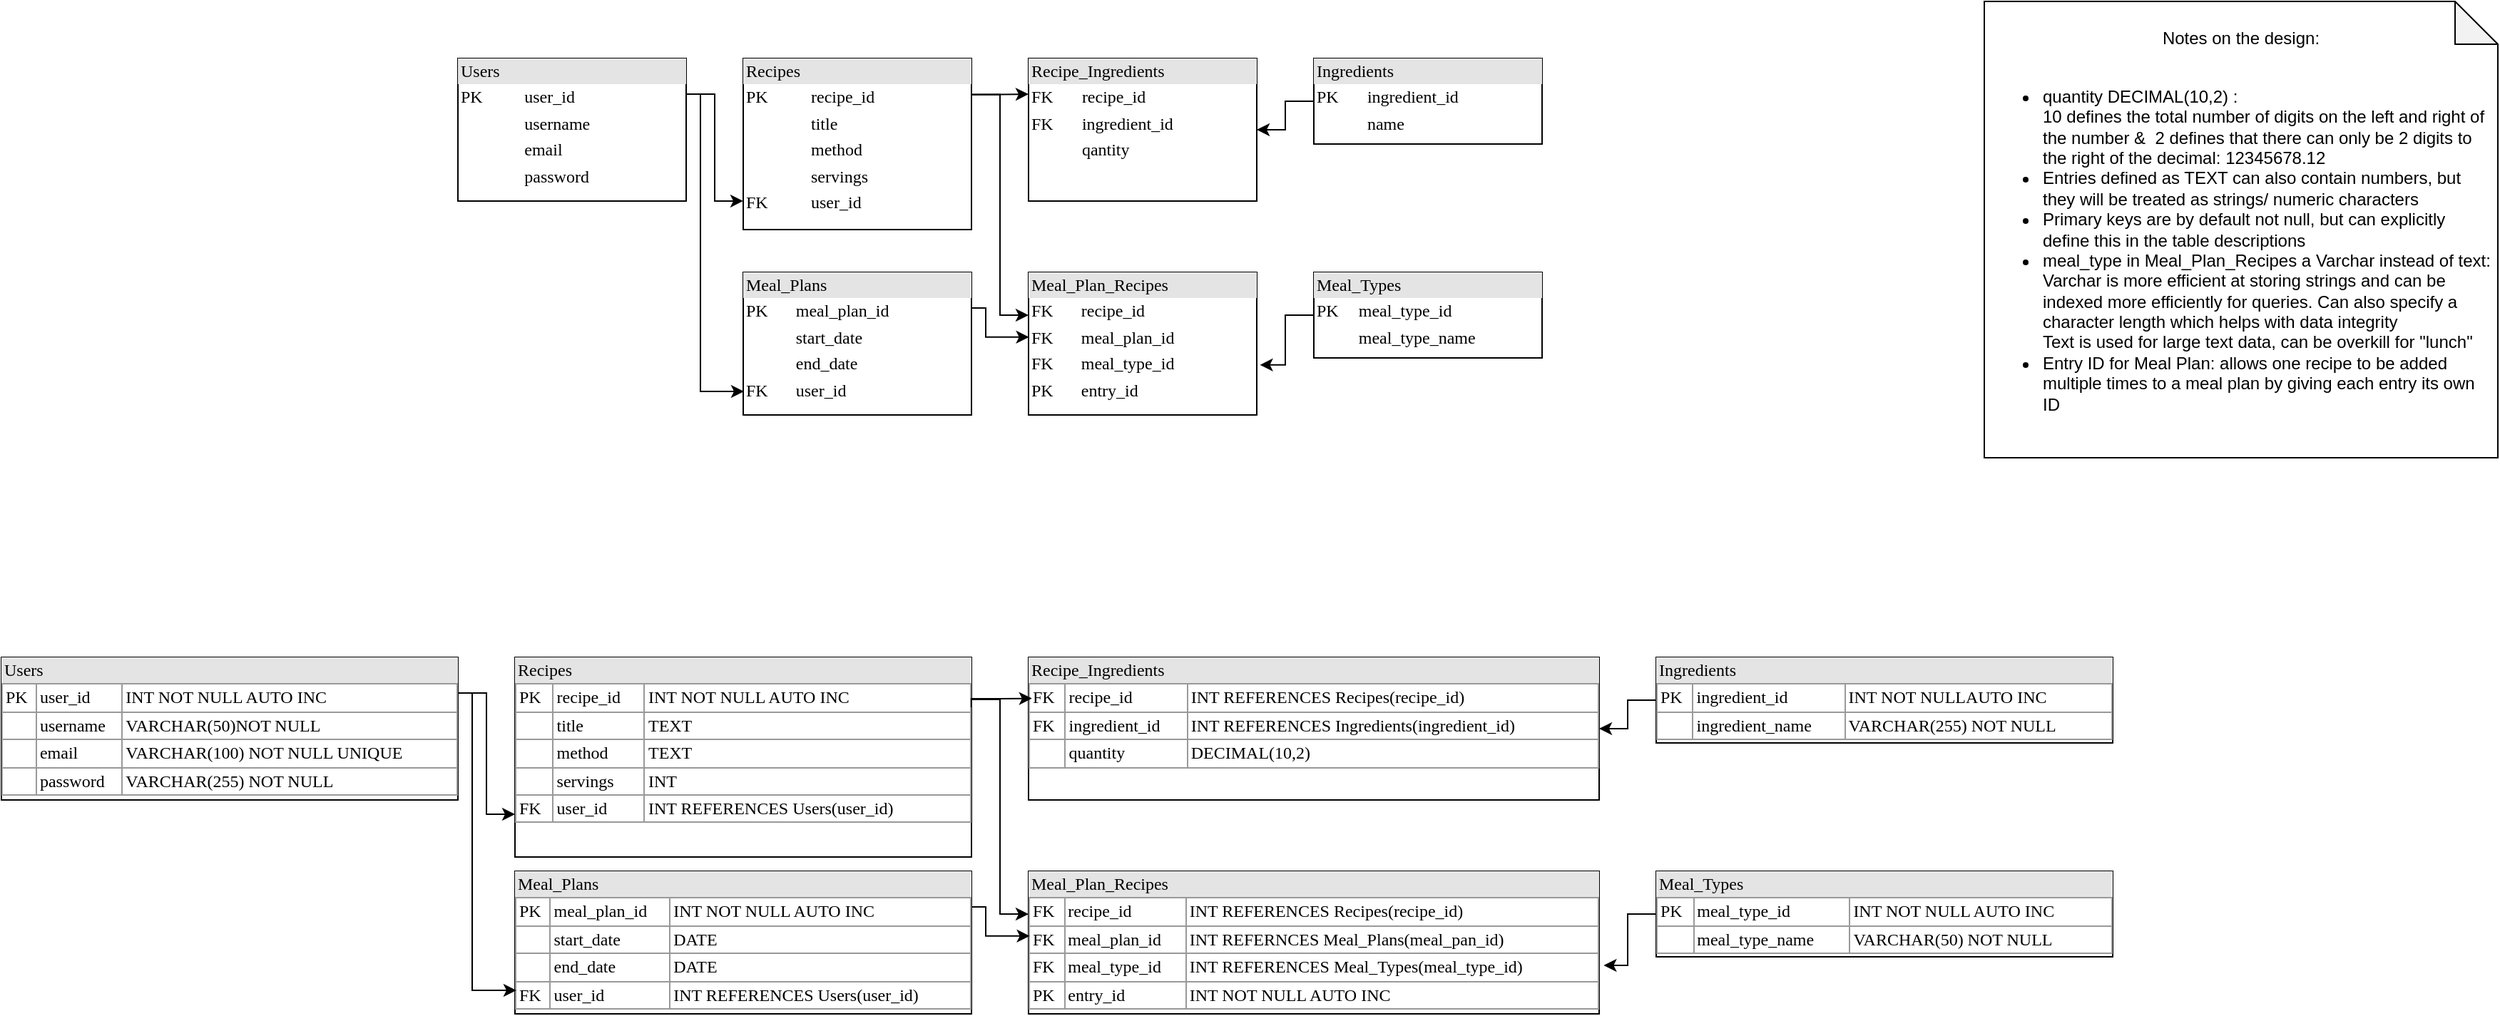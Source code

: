<mxfile version="24.7.13">
  <diagram name="Page-1" id="2ca16b54-16f6-2749-3443-fa8db7711227">
    <mxGraphModel dx="2392" dy="57" grid="1" gridSize="10" guides="1" tooltips="1" connect="1" arrows="1" fold="1" page="1" pageScale="1" pageWidth="1100" pageHeight="850" background="none" math="0" shadow="0">
      <root>
        <mxCell id="0" />
        <mxCell id="1" parent="0" />
        <mxCell id="wtmebo2whuAZ_JlEVLNp-1" value="&lt;div style=&quot;box-sizing: border-box ; width: 100% ; background: #e4e4e4 ; padding: 2px&quot;&gt;Users&lt;/div&gt;&lt;table style=&quot;width: 100% ; font-size: 1em&quot; cellpadding=&quot;2&quot; cellspacing=&quot;0&quot;&gt;&lt;tbody&gt;&lt;tr&gt;&lt;td&gt;PK&lt;/td&gt;&lt;td&gt;user_id&lt;/td&gt;&lt;/tr&gt;&lt;tr&gt;&lt;td&gt;&lt;br&gt;&lt;/td&gt;&lt;td&gt;username&lt;/td&gt;&lt;/tr&gt;&lt;tr&gt;&lt;td&gt;&lt;/td&gt;&lt;td&gt;email&lt;/td&gt;&lt;/tr&gt;&lt;tr&gt;&lt;td&gt;&lt;br&gt;&lt;/td&gt;&lt;td&gt;password&lt;br&gt;&lt;/td&gt;&lt;/tr&gt;&lt;/tbody&gt;&lt;/table&gt;" style="verticalAlign=top;align=left;overflow=fill;html=1;rounded=0;shadow=0;comic=0;labelBackgroundColor=none;strokeWidth=1;fontFamily=Verdana;fontSize=12" vertex="1" parent="1">
          <mxGeometry x="160" y="940" width="160" height="100" as="geometry" />
        </mxCell>
        <mxCell id="wtmebo2whuAZ_JlEVLNp-23" style="edgeStyle=orthogonalEdgeStyle;rounded=0;orthogonalLoop=1;jettySize=auto;html=1;exitX=0.999;exitY=0.21;exitDx=0;exitDy=0;entryX=0;entryY=0.25;entryDx=0;entryDy=0;exitPerimeter=0;" edge="1" parent="1" source="wtmebo2whuAZ_JlEVLNp-2" target="wtmebo2whuAZ_JlEVLNp-19">
          <mxGeometry relative="1" as="geometry" />
        </mxCell>
        <mxCell id="wtmebo2whuAZ_JlEVLNp-25" style="edgeStyle=orthogonalEdgeStyle;rounded=0;orthogonalLoop=1;jettySize=auto;html=1;exitX=0.996;exitY=0.211;exitDx=0;exitDy=0;entryX=0;entryY=0.3;entryDx=0;entryDy=0;entryPerimeter=0;exitPerimeter=0;" edge="1" parent="1" source="wtmebo2whuAZ_JlEVLNp-2" target="wtmebo2whuAZ_JlEVLNp-20">
          <mxGeometry relative="1" as="geometry">
            <mxPoint x="580" y="970" as="targetPoint" />
            <Array as="points">
              <mxPoint x="540" y="965" />
              <mxPoint x="540" y="1120" />
            </Array>
          </mxGeometry>
        </mxCell>
        <mxCell id="wtmebo2whuAZ_JlEVLNp-2" value="&lt;div style=&quot;box-sizing: border-box ; width: 100% ; background: #e4e4e4 ; padding: 2px&quot;&gt;Recipes&lt;/div&gt;&lt;table style=&quot;width: 100% ; font-size: 1em&quot; cellpadding=&quot;2&quot; cellspacing=&quot;0&quot;&gt;&lt;tbody&gt;&lt;tr&gt;&lt;td&gt;PK&lt;/td&gt;&lt;td&gt;recipe_id&lt;/td&gt;&lt;/tr&gt;&lt;tr&gt;&lt;td&gt;&lt;br&gt;&lt;/td&gt;&lt;td&gt;title&lt;/td&gt;&lt;/tr&gt;&lt;tr&gt;&lt;td&gt;&lt;/td&gt;&lt;td&gt;method&lt;/td&gt;&lt;/tr&gt;&lt;tr&gt;&lt;td&gt;&lt;br&gt;&lt;/td&gt;&lt;td&gt;servings&lt;br&gt;&lt;/td&gt;&lt;/tr&gt;&lt;tr&gt;&lt;td&gt;FK&lt;/td&gt;&lt;td&gt;user_id&lt;/td&gt;&lt;/tr&gt;&lt;/tbody&gt;&lt;/table&gt;" style="verticalAlign=top;align=left;overflow=fill;html=1;rounded=0;shadow=0;comic=0;labelBackgroundColor=none;strokeWidth=1;fontFamily=Verdana;fontSize=12" vertex="1" parent="1">
          <mxGeometry x="360" y="940" width="160" height="120" as="geometry" />
        </mxCell>
        <mxCell id="wtmebo2whuAZ_JlEVLNp-17" value="&lt;div style=&quot;box-sizing: border-box ; width: 100% ; background: #e4e4e4 ; padding: 2px&quot;&gt;Meal_Plans&lt;/div&gt;&lt;table style=&quot;width: 100% ; font-size: 1em&quot; cellpadding=&quot;2&quot; cellspacing=&quot;0&quot;&gt;&lt;tbody&gt;&lt;tr&gt;&lt;td&gt;PK&lt;/td&gt;&lt;td&gt;meal_plan_id&lt;/td&gt;&lt;/tr&gt;&lt;tr&gt;&lt;td&gt;&lt;br&gt;&lt;/td&gt;&lt;td&gt;start_date&lt;/td&gt;&lt;/tr&gt;&lt;tr&gt;&lt;td&gt;&lt;/td&gt;&lt;td&gt;end_date&lt;/td&gt;&lt;/tr&gt;&lt;tr&gt;&lt;td&gt;FK&lt;/td&gt;&lt;td&gt;user_id&lt;/td&gt;&lt;/tr&gt;&lt;/tbody&gt;&lt;/table&gt;" style="verticalAlign=top;align=left;overflow=fill;html=1;rounded=0;shadow=0;comic=0;labelBackgroundColor=none;strokeWidth=1;fontFamily=Verdana;fontSize=12" vertex="1" parent="1">
          <mxGeometry x="360" y="1090" width="160" height="100" as="geometry" />
        </mxCell>
        <mxCell id="wtmebo2whuAZ_JlEVLNp-28" style="edgeStyle=orthogonalEdgeStyle;rounded=0;orthogonalLoop=1;jettySize=auto;html=1;exitX=0;exitY=0.5;exitDx=0;exitDy=0;entryX=1;entryY=0.5;entryDx=0;entryDy=0;" edge="1" parent="1" source="wtmebo2whuAZ_JlEVLNp-18" target="wtmebo2whuAZ_JlEVLNp-19">
          <mxGeometry relative="1" as="geometry" />
        </mxCell>
        <mxCell id="wtmebo2whuAZ_JlEVLNp-18" value="&lt;div style=&quot;box-sizing: border-box ; width: 100% ; background: #e4e4e4 ; padding: 2px&quot;&gt;Ingredients&lt;/div&gt;&lt;table style=&quot;width: 100% ; font-size: 1em&quot; cellpadding=&quot;2&quot; cellspacing=&quot;0&quot;&gt;&lt;tbody&gt;&lt;tr&gt;&lt;td&gt;PK&lt;/td&gt;&lt;td&gt;ingredient_id&lt;/td&gt;&lt;/tr&gt;&lt;tr&gt;&lt;td&gt;&lt;br&gt;&lt;/td&gt;&lt;td&gt;name&lt;/td&gt;&lt;/tr&gt;&lt;/tbody&gt;&lt;/table&gt;" style="verticalAlign=top;align=left;overflow=fill;html=1;rounded=0;shadow=0;comic=0;labelBackgroundColor=none;strokeWidth=1;fontFamily=Verdana;fontSize=12" vertex="1" parent="1">
          <mxGeometry x="760" y="940" width="160" height="60" as="geometry" />
        </mxCell>
        <mxCell id="wtmebo2whuAZ_JlEVLNp-19" value="&lt;div style=&quot;box-sizing: border-box ; width: 100% ; background: #e4e4e4 ; padding: 2px&quot;&gt;Recipe_Ingredients&lt;/div&gt;&lt;table style=&quot;width: 100% ; font-size: 1em&quot; cellpadding=&quot;2&quot; cellspacing=&quot;0&quot;&gt;&lt;tbody&gt;&lt;tr&gt;&lt;td&gt;FK&lt;/td&gt;&lt;td&gt;recipe_id&lt;/td&gt;&lt;/tr&gt;&lt;tr&gt;&lt;td&gt;FK&lt;/td&gt;&lt;td&gt;ingredient_id&lt;/td&gt;&lt;/tr&gt;&lt;tr&gt;&lt;td&gt;&lt;br&gt;&lt;/td&gt;&lt;td&gt;qantity&lt;/td&gt;&lt;/tr&gt;&lt;/tbody&gt;&lt;/table&gt;" style="verticalAlign=top;align=left;overflow=fill;html=1;rounded=0;shadow=0;comic=0;labelBackgroundColor=none;strokeWidth=1;fontFamily=Verdana;fontSize=12" vertex="1" parent="1">
          <mxGeometry x="560" y="940" width="160" height="100" as="geometry" />
        </mxCell>
        <mxCell id="wtmebo2whuAZ_JlEVLNp-20" value="&lt;div style=&quot;box-sizing: border-box ; width: 100% ; background: #e4e4e4 ; padding: 2px&quot;&gt;Meal_Plan_Recipes&lt;/div&gt;&lt;table style=&quot;width: 100% ; font-size: 1em&quot; cellpadding=&quot;2&quot; cellspacing=&quot;0&quot;&gt;&lt;tbody&gt;&lt;tr&gt;&lt;td&gt;FK&lt;/td&gt;&lt;td&gt;recipe_id&lt;/td&gt;&lt;/tr&gt;&lt;tr&gt;&lt;td&gt;FK&lt;/td&gt;&lt;td&gt;meal_plan_id&lt;/td&gt;&lt;/tr&gt;&lt;tr&gt;&lt;td&gt;FK&lt;/td&gt;&lt;td&gt;meal_type_id&lt;/td&gt;&lt;/tr&gt;&lt;tr&gt;&lt;td&gt;PK&lt;/td&gt;&lt;td&gt;entry_id&lt;/td&gt;&lt;/tr&gt;&lt;/tbody&gt;&lt;/table&gt;" style="verticalAlign=top;align=left;overflow=fill;html=1;rounded=0;shadow=0;comic=0;labelBackgroundColor=none;strokeWidth=1;fontFamily=Verdana;fontSize=12" vertex="1" parent="1">
          <mxGeometry x="560" y="1090" width="160" height="100" as="geometry" />
        </mxCell>
        <mxCell id="wtmebo2whuAZ_JlEVLNp-21" style="edgeStyle=orthogonalEdgeStyle;rounded=0;orthogonalLoop=1;jettySize=auto;html=1;exitX=1;exitY=0.25;exitDx=0;exitDy=0;entryX=0;entryY=0.833;entryDx=0;entryDy=0;entryPerimeter=0;" edge="1" parent="1" source="wtmebo2whuAZ_JlEVLNp-1" target="wtmebo2whuAZ_JlEVLNp-2">
          <mxGeometry relative="1" as="geometry" />
        </mxCell>
        <mxCell id="wtmebo2whuAZ_JlEVLNp-22" style="edgeStyle=orthogonalEdgeStyle;rounded=0;orthogonalLoop=1;jettySize=auto;html=1;exitX=1;exitY=0.25;exitDx=0;exitDy=0;entryX=0.003;entryY=0.835;entryDx=0;entryDy=0;entryPerimeter=0;" edge="1" parent="1" source="wtmebo2whuAZ_JlEVLNp-1" target="wtmebo2whuAZ_JlEVLNp-17">
          <mxGeometry relative="1" as="geometry">
            <Array as="points">
              <mxPoint x="330" y="965" />
              <mxPoint x="330" y="1174" />
            </Array>
          </mxGeometry>
        </mxCell>
        <mxCell id="wtmebo2whuAZ_JlEVLNp-26" style="edgeStyle=orthogonalEdgeStyle;rounded=0;orthogonalLoop=1;jettySize=auto;html=1;exitX=1;exitY=0.25;exitDx=0;exitDy=0;entryX=0.002;entryY=0.454;entryDx=0;entryDy=0;entryPerimeter=0;" edge="1" parent="1" source="wtmebo2whuAZ_JlEVLNp-17" target="wtmebo2whuAZ_JlEVLNp-20">
          <mxGeometry relative="1" as="geometry">
            <Array as="points">
              <mxPoint x="530" y="1115" />
              <mxPoint x="530" y="1135" />
            </Array>
          </mxGeometry>
        </mxCell>
        <mxCell id="wtmebo2whuAZ_JlEVLNp-29" value="&lt;div style=&quot;box-sizing: border-box ; width: 100% ; background: #e4e4e4 ; padding: 2px&quot;&gt;Users&lt;/div&gt;&lt;table border=&quot;1&quot; style=&quot;width: 100%; font-size: 1em; border: 1px solid rgb(153, 153, 153); border-collapse: collapse;&quot; cellpadding=&quot;2&quot; cellspacing=&quot;0&quot;&gt;&lt;tbody&gt;&lt;tr&gt;&lt;td&gt;PK&lt;/td&gt;&lt;td&gt;user_id&lt;/td&gt;&lt;td&gt;INT NOT NULL AUTO INC&lt;/td&gt;&lt;/tr&gt;&lt;tr&gt;&lt;td&gt;&lt;br&gt;&lt;/td&gt;&lt;td&gt;username&lt;/td&gt;&lt;td&gt;VARCHAR(50)NOT NULL&lt;/td&gt;&lt;/tr&gt;&lt;tr&gt;&lt;td&gt;&lt;/td&gt;&lt;td&gt;email&lt;/td&gt;&lt;td&gt;VARCHAR(100) NOT NULL UNIQUE&lt;/td&gt;&lt;/tr&gt;&lt;tr&gt;&lt;td&gt;&lt;br&gt;&lt;/td&gt;&lt;td&gt;password&lt;br&gt;&lt;/td&gt;&lt;td&gt;VARCHAR(255) NOT NULL&lt;/td&gt;&lt;/tr&gt;&lt;/tbody&gt;&lt;/table&gt;" style="verticalAlign=top;align=left;overflow=fill;html=1;rounded=0;shadow=0;comic=0;labelBackgroundColor=none;strokeWidth=1;fontFamily=Verdana;fontSize=12" vertex="1" parent="1">
          <mxGeometry x="-160" y="1360" width="320" height="100" as="geometry" />
        </mxCell>
        <mxCell id="wtmebo2whuAZ_JlEVLNp-31" style="edgeStyle=orthogonalEdgeStyle;rounded=0;orthogonalLoop=1;jettySize=auto;html=1;exitX=0.996;exitY=0.211;exitDx=0;exitDy=0;entryX=0;entryY=0.3;entryDx=0;entryDy=0;entryPerimeter=0;exitPerimeter=0;" edge="1" parent="1" source="wtmebo2whuAZ_JlEVLNp-32" target="wtmebo2whuAZ_JlEVLNp-37">
          <mxGeometry relative="1" as="geometry">
            <mxPoint x="580" y="1390" as="targetPoint" />
            <Array as="points">
              <mxPoint x="540" y="1389" />
              <mxPoint x="540" y="1540" />
            </Array>
          </mxGeometry>
        </mxCell>
        <mxCell id="wtmebo2whuAZ_JlEVLNp-32" value="&lt;div style=&quot;box-sizing: border-box ; width: 100% ; background: #e4e4e4 ; padding: 2px&quot;&gt;Recipes&lt;/div&gt;&lt;table border=&quot;1&quot; style=&quot;width: 100%; font-size: 1em; border: 1px solid rgb(153, 153, 153); border-collapse: collapse;&quot; cellpadding=&quot;2&quot; cellspacing=&quot;0&quot;&gt;&lt;tbody&gt;&lt;tr&gt;&lt;td&gt;PK&lt;/td&gt;&lt;td&gt;recipe_id&lt;/td&gt;&lt;td&gt;INT NOT NULL AUTO INC&lt;/td&gt;&lt;/tr&gt;&lt;tr&gt;&lt;td&gt;&lt;br&gt;&lt;/td&gt;&lt;td&gt;title&lt;/td&gt;&lt;td&gt;TEXT&lt;/td&gt;&lt;/tr&gt;&lt;tr&gt;&lt;td&gt;&lt;/td&gt;&lt;td&gt;method&lt;/td&gt;&lt;td&gt;TEXT&lt;/td&gt;&lt;/tr&gt;&lt;tr&gt;&lt;td&gt;&lt;br&gt;&lt;/td&gt;&lt;td&gt;servings&lt;br&gt;&lt;/td&gt;&lt;td&gt;INT&lt;/td&gt;&lt;/tr&gt;&lt;tr&gt;&lt;td&gt;FK&lt;/td&gt;&lt;td&gt;user_id&lt;/td&gt;&lt;td&gt;INT REFERENCES Users(user_id)&lt;/td&gt;&lt;/tr&gt;&lt;/tbody&gt;&lt;/table&gt;" style="verticalAlign=top;align=left;overflow=fill;html=1;rounded=0;shadow=0;comic=0;labelBackgroundColor=none;strokeWidth=1;fontFamily=Verdana;fontSize=12" vertex="1" parent="1">
          <mxGeometry x="200" y="1360" width="320" height="140" as="geometry" />
        </mxCell>
        <mxCell id="wtmebo2whuAZ_JlEVLNp-33" value="&lt;div style=&quot;box-sizing: border-box ; width: 100% ; background: #e4e4e4 ; padding: 2px&quot;&gt;Meal_Plans&lt;/div&gt;&lt;table border=&quot;1&quot; style=&quot;width: 100%; font-size: 1em; border: 1px solid rgb(153, 153, 153); border-collapse: collapse;&quot; cellpadding=&quot;2&quot; cellspacing=&quot;0&quot;&gt;&lt;tbody&gt;&lt;tr&gt;&lt;td&gt;PK&lt;/td&gt;&lt;td&gt;meal_plan_id&lt;/td&gt;&lt;td&gt;INT NOT NULL AUTO INC&lt;/td&gt;&lt;/tr&gt;&lt;tr&gt;&lt;td&gt;&lt;br&gt;&lt;/td&gt;&lt;td&gt;start_date&lt;/td&gt;&lt;td&gt;DATE&lt;/td&gt;&lt;/tr&gt;&lt;tr&gt;&lt;td&gt;&lt;/td&gt;&lt;td&gt;end_date&lt;/td&gt;&lt;td&gt;DATE&lt;/td&gt;&lt;/tr&gt;&lt;tr&gt;&lt;td&gt;FK&lt;/td&gt;&lt;td&gt;user_id&lt;/td&gt;&lt;td&gt;INT REFERENCES Users(user_id)&lt;br&gt;&lt;/td&gt;&lt;/tr&gt;&lt;/tbody&gt;&lt;/table&gt;" style="verticalAlign=top;align=left;overflow=fill;html=1;rounded=0;shadow=0;comic=0;labelBackgroundColor=none;strokeWidth=1;fontFamily=Verdana;fontSize=12" vertex="1" parent="1">
          <mxGeometry x="200" y="1510" width="320" height="100" as="geometry" />
        </mxCell>
        <mxCell id="wtmebo2whuAZ_JlEVLNp-34" style="edgeStyle=orthogonalEdgeStyle;rounded=0;orthogonalLoop=1;jettySize=auto;html=1;exitX=0;exitY=0.5;exitDx=0;exitDy=0;entryX=1;entryY=0.5;entryDx=0;entryDy=0;" edge="1" parent="1" source="wtmebo2whuAZ_JlEVLNp-35" target="wtmebo2whuAZ_JlEVLNp-36">
          <mxGeometry relative="1" as="geometry" />
        </mxCell>
        <mxCell id="wtmebo2whuAZ_JlEVLNp-35" value="&lt;div style=&quot;box-sizing: border-box ; width: 100% ; background: #e4e4e4 ; padding: 2px&quot;&gt;Ingredients&lt;/div&gt;&lt;table border=&quot;1&quot; style=&quot;width: 100%; font-size: 1em; border: 1px solid rgb(153, 153, 153); border-collapse: collapse;&quot; cellpadding=&quot;2&quot; cellspacing=&quot;0&quot;&gt;&lt;tbody&gt;&lt;tr&gt;&lt;td&gt;PK&lt;/td&gt;&lt;td&gt;ingredient_id&lt;/td&gt;&lt;td&gt;INT NOT NULLAUTO INC&lt;/td&gt;&lt;/tr&gt;&lt;tr&gt;&lt;td&gt;&lt;br&gt;&lt;/td&gt;&lt;td&gt;ingredient_name&lt;/td&gt;&lt;td&gt;VARCHAR(255) NOT NULL&lt;/td&gt;&lt;/tr&gt;&lt;/tbody&gt;&lt;/table&gt;" style="verticalAlign=top;align=left;overflow=fill;html=1;rounded=0;shadow=0;comic=0;labelBackgroundColor=none;strokeWidth=1;fontFamily=Verdana;fontSize=12" vertex="1" parent="1">
          <mxGeometry x="1000" y="1360" width="320" height="60" as="geometry" />
        </mxCell>
        <mxCell id="wtmebo2whuAZ_JlEVLNp-36" value="&lt;div style=&quot;box-sizing: border-box ; width: 100% ; background: #e4e4e4 ; padding: 2px&quot;&gt;Recipe_Ingredients&lt;/div&gt;&lt;table border=&quot;1&quot; style=&quot;width: 100%; font-size: 1em; border: 1px solid rgb(153, 153, 153); border-collapse: collapse;&quot; cellpadding=&quot;2&quot; cellspacing=&quot;0&quot;&gt;&lt;tbody&gt;&lt;tr&gt;&lt;td&gt;FK&lt;/td&gt;&lt;td&gt;recipe_id&lt;/td&gt;&lt;td&gt;INT REFERENCES Recipes(recipe_id)&lt;/td&gt;&lt;/tr&gt;&lt;tr&gt;&lt;td&gt;FK&lt;/td&gt;&lt;td&gt;ingredient_id&lt;/td&gt;&lt;td&gt;INT REFERENCES Ingredients(ingredient_id)&lt;/td&gt;&lt;/tr&gt;&lt;tr&gt;&lt;td&gt;&lt;br&gt;&lt;/td&gt;&lt;td&gt;quantity&lt;/td&gt;&lt;td&gt;DECIMAL(10,2)&lt;/td&gt;&lt;/tr&gt;&lt;/tbody&gt;&lt;/table&gt;" style="verticalAlign=top;align=left;overflow=fill;html=1;rounded=0;shadow=0;comic=0;labelBackgroundColor=none;strokeWidth=1;fontFamily=Verdana;fontSize=12" vertex="1" parent="1">
          <mxGeometry x="560" y="1360" width="400" height="100" as="geometry" />
        </mxCell>
        <mxCell id="wtmebo2whuAZ_JlEVLNp-37" value="&lt;div style=&quot;box-sizing: border-box ; width: 100% ; background: #e4e4e4 ; padding: 2px&quot;&gt;Meal_Plan_Recipes&lt;/div&gt;&lt;table border=&quot;1&quot; style=&quot;width: 100%; font-size: 1em; border: 1px solid rgb(153, 153, 153); border-collapse: collapse;&quot; cellpadding=&quot;2&quot; cellspacing=&quot;0&quot;&gt;&lt;tbody&gt;&lt;tr&gt;&lt;td&gt;FK&lt;/td&gt;&lt;td&gt;recipe_id&lt;/td&gt;&lt;td&gt;INT REFERENCES Recipes(recipe_id)&lt;/td&gt;&lt;/tr&gt;&lt;tr&gt;&lt;td&gt;FK&lt;/td&gt;&lt;td&gt;meal_plan_id&lt;/td&gt;&lt;td&gt;INT REFERNCES Meal_Plans(meal_pan_id)&lt;/td&gt;&lt;/tr&gt;&lt;tr&gt;&lt;td&gt;FK&lt;/td&gt;&lt;td&gt;meal_type_id&lt;/td&gt;&lt;td&gt;INT REFERENCES Meal_Types(meal_type_id)&lt;/td&gt;&lt;/tr&gt;&lt;tr&gt;&lt;td&gt;PK&lt;/td&gt;&lt;td&gt;entry_id&lt;/td&gt;&lt;td&gt;INT NOT NULL AUTO INC&lt;/td&gt;&lt;/tr&gt;&lt;/tbody&gt;&lt;/table&gt;" style="verticalAlign=top;align=left;overflow=fill;html=1;rounded=0;shadow=0;comic=0;labelBackgroundColor=none;strokeWidth=1;fontFamily=Verdana;fontSize=12" vertex="1" parent="1">
          <mxGeometry x="560" y="1510" width="400" height="100" as="geometry" />
        </mxCell>
        <mxCell id="wtmebo2whuAZ_JlEVLNp-38" style="edgeStyle=orthogonalEdgeStyle;rounded=0;orthogonalLoop=1;jettySize=auto;html=1;exitX=1;exitY=0.25;exitDx=0;exitDy=0;" edge="1" parent="1" source="wtmebo2whuAZ_JlEVLNp-29" target="wtmebo2whuAZ_JlEVLNp-32">
          <mxGeometry relative="1" as="geometry">
            <Array as="points">
              <mxPoint x="180" y="1385" />
              <mxPoint x="180" y="1470" />
            </Array>
          </mxGeometry>
        </mxCell>
        <mxCell id="wtmebo2whuAZ_JlEVLNp-39" style="edgeStyle=orthogonalEdgeStyle;rounded=0;orthogonalLoop=1;jettySize=auto;html=1;exitX=1;exitY=0.25;exitDx=0;exitDy=0;entryX=0.003;entryY=0.835;entryDx=0;entryDy=0;entryPerimeter=0;" edge="1" parent="1" source="wtmebo2whuAZ_JlEVLNp-29" target="wtmebo2whuAZ_JlEVLNp-33">
          <mxGeometry relative="1" as="geometry">
            <Array as="points">
              <mxPoint x="170" y="1385" />
              <mxPoint x="170" y="1594" />
            </Array>
          </mxGeometry>
        </mxCell>
        <mxCell id="wtmebo2whuAZ_JlEVLNp-40" style="edgeStyle=orthogonalEdgeStyle;rounded=0;orthogonalLoop=1;jettySize=auto;html=1;exitX=1;exitY=0.25;exitDx=0;exitDy=0;entryX=0.002;entryY=0.454;entryDx=0;entryDy=0;entryPerimeter=0;" edge="1" parent="1" source="wtmebo2whuAZ_JlEVLNp-33" target="wtmebo2whuAZ_JlEVLNp-37">
          <mxGeometry relative="1" as="geometry">
            <Array as="points">
              <mxPoint x="530" y="1535" />
              <mxPoint x="530" y="1555" />
            </Array>
          </mxGeometry>
        </mxCell>
        <mxCell id="wtmebo2whuAZ_JlEVLNp-41" style="edgeStyle=orthogonalEdgeStyle;rounded=0;orthogonalLoop=1;jettySize=auto;html=1;exitX=1;exitY=0.25;exitDx=0;exitDy=0;entryX=0.006;entryY=0.288;entryDx=0;entryDy=0;entryPerimeter=0;" edge="1" parent="1" source="wtmebo2whuAZ_JlEVLNp-32" target="wtmebo2whuAZ_JlEVLNp-36">
          <mxGeometry relative="1" as="geometry">
            <Array as="points">
              <mxPoint x="520" y="1389" />
              <mxPoint x="540" y="1389" />
            </Array>
          </mxGeometry>
        </mxCell>
        <mxCell id="wtmebo2whuAZ_JlEVLNp-47" value="Notes on the design:&lt;div&gt;&lt;br&gt;&lt;div style=&quot;text-align: left;&quot;&gt;&lt;ul&gt;&lt;li&gt;quantity DECIMAL(10,2) : &lt;br&gt;10 defines the total number of digits on the left and right of the number &amp;amp;&amp;nbsp; 2 defines that there can only be 2 digits to the right of the decimal: 12345678.12&lt;/li&gt;&lt;li&gt;Entries defined as TEXT can also contain numbers, but they will be treated as strings/ numeric characters&lt;/li&gt;&lt;li&gt;Primary keys are by default not null, but can explicitly define this in the table descriptions&lt;/li&gt;&lt;li&gt;meal_type in Meal_Plan_Recipes a Varchar instead of text:&lt;br&gt;Varchar is more efficient at storing strings and can be indexed more efficiently for queries. Can also specify a character length which helps with data integrity&lt;br&gt;Text is used for large text data, can be overkill for &quot;lunch&quot;&lt;br&gt;&lt;/li&gt;&lt;li&gt;Entry ID for Meal Plan: allows one recipe to be added multiple times to a meal plan by giving each entry its own ID&lt;/li&gt;&lt;/ul&gt;&lt;/div&gt;&lt;/div&gt;" style="shape=note;whiteSpace=wrap;html=1;backgroundOutline=1;darkOpacity=0.05;" vertex="1" parent="1">
          <mxGeometry x="1230" y="900" width="360" height="320" as="geometry" />
        </mxCell>
        <mxCell id="wtmebo2whuAZ_JlEVLNp-48" value="&lt;div style=&quot;box-sizing: border-box ; width: 100% ; background: #e4e4e4 ; padding: 2px&quot;&gt;Meal_Types&lt;/div&gt;&lt;table border=&quot;1&quot; style=&quot;width: 100%; font-size: 1em; border: 1px solid rgb(153, 153, 153); border-collapse: collapse;&quot; cellpadding=&quot;2&quot; cellspacing=&quot;0&quot;&gt;&lt;tbody&gt;&lt;tr&gt;&lt;td&gt;PK&lt;/td&gt;&lt;td&gt;meal_type_id&lt;/td&gt;&lt;td&gt;INT NOT NULL AUTO INC&lt;/td&gt;&lt;/tr&gt;&lt;tr&gt;&lt;td&gt;&lt;br&gt;&lt;/td&gt;&lt;td&gt;meal_type_name&lt;/td&gt;&lt;td&gt;VARCHAR(50) NOT NULL&lt;/td&gt;&lt;/tr&gt;&lt;/tbody&gt;&lt;/table&gt;" style="verticalAlign=top;align=left;overflow=fill;html=1;rounded=0;shadow=0;comic=0;labelBackgroundColor=none;strokeWidth=1;fontFamily=Verdana;fontSize=12" vertex="1" parent="1">
          <mxGeometry x="1000" y="1510" width="320" height="60" as="geometry" />
        </mxCell>
        <mxCell id="wtmebo2whuAZ_JlEVLNp-49" value="&lt;div style=&quot;box-sizing: border-box ; width: 100% ; background: #e4e4e4 ; padding: 2px&quot;&gt;Meal_Types&lt;/div&gt;&lt;table style=&quot;width: 100% ; font-size: 1em&quot; cellpadding=&quot;2&quot; cellspacing=&quot;0&quot;&gt;&lt;tbody&gt;&lt;tr&gt;&lt;td&gt;PK&lt;/td&gt;&lt;td&gt;meal_type_id&lt;/td&gt;&lt;/tr&gt;&lt;tr&gt;&lt;td&gt;&lt;br&gt;&lt;/td&gt;&lt;td&gt;meal_type_name&lt;/td&gt;&lt;/tr&gt;&lt;/tbody&gt;&lt;/table&gt;" style="verticalAlign=top;align=left;overflow=fill;html=1;rounded=0;shadow=0;comic=0;labelBackgroundColor=none;strokeWidth=1;fontFamily=Verdana;fontSize=12" vertex="1" parent="1">
          <mxGeometry x="760" y="1090" width="160" height="60" as="geometry" />
        </mxCell>
        <mxCell id="wtmebo2whuAZ_JlEVLNp-50" style="edgeStyle=orthogonalEdgeStyle;rounded=0;orthogonalLoop=1;jettySize=auto;html=1;exitX=0;exitY=0.5;exitDx=0;exitDy=0;entryX=1.014;entryY=0.649;entryDx=0;entryDy=0;entryPerimeter=0;" edge="1" parent="1" source="wtmebo2whuAZ_JlEVLNp-49" target="wtmebo2whuAZ_JlEVLNp-20">
          <mxGeometry relative="1" as="geometry" />
        </mxCell>
        <mxCell id="wtmebo2whuAZ_JlEVLNp-51" style="edgeStyle=orthogonalEdgeStyle;rounded=0;orthogonalLoop=1;jettySize=auto;html=1;exitX=0;exitY=0.5;exitDx=0;exitDy=0;entryX=1.008;entryY=0.66;entryDx=0;entryDy=0;entryPerimeter=0;" edge="1" parent="1" source="wtmebo2whuAZ_JlEVLNp-48" target="wtmebo2whuAZ_JlEVLNp-37">
          <mxGeometry relative="1" as="geometry" />
        </mxCell>
      </root>
    </mxGraphModel>
  </diagram>
</mxfile>
